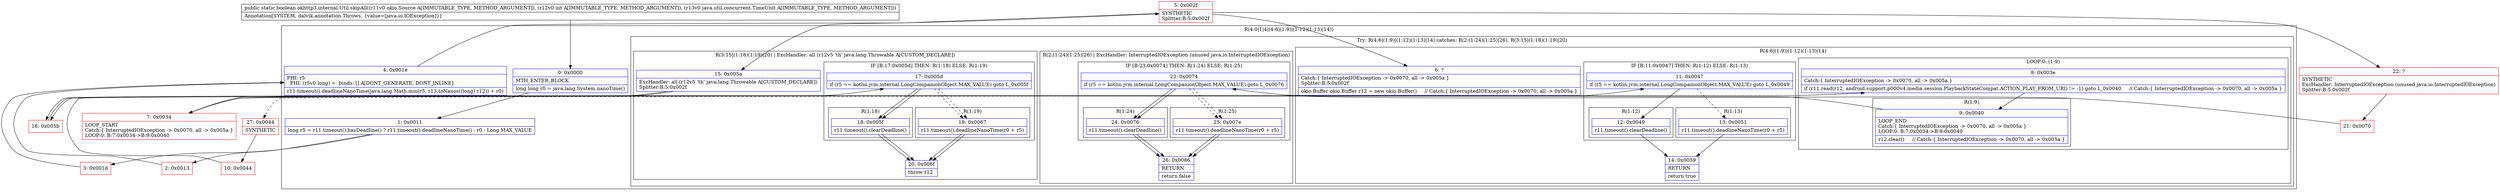 digraph "CFG forokhttp3.internal.Util.skipAll(Lokio\/Source;ILjava\/util\/concurrent\/TimeUnit;)Z" {
subgraph cluster_Region_2136809239 {
label = "R(4:0|1|4|(4:6|(1:9)|(1:12)(1:13)|14))";
node [shape=record,color=blue];
Node_0 [shape=record,label="{0\:\ 0x0000|MTH_ENTER_BLOCK\l|long long r0 = java.lang.System.nanoTime()\l}"];
Node_1 [shape=record,label="{1\:\ 0x0011|long r5 = r11.timeout().hasDeadline() ? r11.timeout().deadlineNanoTime() \- r0 : Long.MAX_VALUE\l}"];
Node_4 [shape=record,label="{4\:\ 0x001e|PHI: r5 \l  PHI: (r5v0 long) =  binds: [] A[DONT_GENERATE, DONT_INLINE]\l|r11.timeout().deadlineNanoTime(java.lang.Math.min(r5, r13.toNanos((long) r12)) + r0)\l}"];
subgraph cluster_TryCatchRegion_2106733703 {
label = "Try: R(4:6|(1:9)|(1:12)(1:13)|14) catches: R(2:(1:24)(1:25)|26), R(3:15|(1:18)(1:19)|20)";
node [shape=record,color=blue];
subgraph cluster_Region_2046148069 {
label = "R(4:6|(1:9)|(1:12)(1:13)|14)";
node [shape=record,color=blue];
Node_6 [shape=record,label="{6\:\ ?|Catch:\{ InterruptedIOException \-\> 0x0070, all \-\> 0x005a \}\lSplitter:B:5:0x002f\l|okio.Buffer okio.Buffer r12 = new okio.Buffer()     \/\/ Catch:\{ InterruptedIOException \-\> 0x0070, all \-\> 0x005a \}\l}"];
subgraph cluster_LoopRegion_1424809514 {
label = "LOOP:0: (1:9)";
node [shape=record,color=blue];
Node_8 [shape=record,label="{8\:\ 0x003e|Catch:\{ InterruptedIOException \-\> 0x0070, all \-\> 0x005a \}\l|if (r11.read(r12, android.support.p000v4.media.session.PlaybackStateCompat.ACTION_PLAY_FROM_URI) != \-1) goto L_0x0040     \/\/ Catch:\{ InterruptedIOException \-\> 0x0070, all \-\> 0x005a \}\l}"];
subgraph cluster_Region_1956872424 {
label = "R(1:9)";
node [shape=record,color=blue];
Node_9 [shape=record,label="{9\:\ 0x0040|LOOP_END\lCatch:\{ InterruptedIOException \-\> 0x0070, all \-\> 0x005a \}\lLOOP:0: B:7:0x0034\-\>B:9:0x0040\l|r12.clear()     \/\/ Catch:\{ InterruptedIOException \-\> 0x0070, all \-\> 0x005a \}\l}"];
}
}
subgraph cluster_IfRegion_20287529 {
label = "IF [B:11:0x0047] THEN: R(1:12) ELSE: R(1:13)";
node [shape=record,color=blue];
Node_11 [shape=record,label="{11\:\ 0x0047|if (r5 == kotlin.jvm.internal.LongCompanionObject.MAX_VALUE) goto L_0x0049\l}"];
subgraph cluster_Region_808026878 {
label = "R(1:12)";
node [shape=record,color=blue];
Node_12 [shape=record,label="{12\:\ 0x0049|r11.timeout().clearDeadline()\l}"];
}
subgraph cluster_Region_1484505060 {
label = "R(1:13)";
node [shape=record,color=blue];
Node_13 [shape=record,label="{13\:\ 0x0051|r11.timeout().deadlineNanoTime(r0 + r5)\l}"];
}
}
Node_14 [shape=record,label="{14\:\ 0x0059|RETURN\l|return true\l}"];
}
subgraph cluster_Region_354998925 {
label = "R(2:(1:24)(1:25)|26) | ExcHandler: InterruptedIOException (unused java.io.InterruptedIOException)\l";
node [shape=record,color=blue];
subgraph cluster_IfRegion_70552436 {
label = "IF [B:23:0x0074] THEN: R(1:24) ELSE: R(1:25)";
node [shape=record,color=blue];
Node_23 [shape=record,label="{23\:\ 0x0074|if (r5 == kotlin.jvm.internal.LongCompanionObject.MAX_VALUE) goto L_0x0076\l}"];
subgraph cluster_Region_2093132181 {
label = "R(1:24)";
node [shape=record,color=blue];
Node_24 [shape=record,label="{24\:\ 0x0076|r11.timeout().clearDeadline()\l}"];
}
subgraph cluster_Region_339238949 {
label = "R(1:25)";
node [shape=record,color=blue];
Node_25 [shape=record,label="{25\:\ 0x007e|r11.timeout().deadlineNanoTime(r0 + r5)\l}"];
}
}
Node_26 [shape=record,label="{26\:\ 0x0086|RETURN\l|return false\l}"];
}
subgraph cluster_Region_270044294 {
label = "R(3:15|(1:18)(1:19)|20) | ExcHandler: all (r12v5 'th' java.lang.Throwable A[CUSTOM_DECLARE])\l";
node [shape=record,color=blue];
Node_15 [shape=record,label="{15\:\ 0x005a|ExcHandler: all (r12v5 'th' java.lang.Throwable A[CUSTOM_DECLARE])\lSplitter:B:5:0x002f\l}"];
subgraph cluster_IfRegion_1398467231 {
label = "IF [B:17:0x005d] THEN: R(1:18) ELSE: R(1:19)";
node [shape=record,color=blue];
Node_17 [shape=record,label="{17\:\ 0x005d|if (r5 == kotlin.jvm.internal.LongCompanionObject.MAX_VALUE) goto L_0x005f\l}"];
subgraph cluster_Region_1817887241 {
label = "R(1:18)";
node [shape=record,color=blue];
Node_18 [shape=record,label="{18\:\ 0x005f|r11.timeout().clearDeadline()\l}"];
}
subgraph cluster_Region_369590361 {
label = "R(1:19)";
node [shape=record,color=blue];
Node_19 [shape=record,label="{19\:\ 0x0067|r11.timeout().deadlineNanoTime(r0 + r5)\l}"];
}
}
Node_20 [shape=record,label="{20\:\ 0x006f|throw r12\l}"];
}
}
}
subgraph cluster_Region_354998925 {
label = "R(2:(1:24)(1:25)|26) | ExcHandler: InterruptedIOException (unused java.io.InterruptedIOException)\l";
node [shape=record,color=blue];
subgraph cluster_IfRegion_70552436 {
label = "IF [B:23:0x0074] THEN: R(1:24) ELSE: R(1:25)";
node [shape=record,color=blue];
Node_23 [shape=record,label="{23\:\ 0x0074|if (r5 == kotlin.jvm.internal.LongCompanionObject.MAX_VALUE) goto L_0x0076\l}"];
subgraph cluster_Region_2093132181 {
label = "R(1:24)";
node [shape=record,color=blue];
Node_24 [shape=record,label="{24\:\ 0x0076|r11.timeout().clearDeadline()\l}"];
}
subgraph cluster_Region_339238949 {
label = "R(1:25)";
node [shape=record,color=blue];
Node_25 [shape=record,label="{25\:\ 0x007e|r11.timeout().deadlineNanoTime(r0 + r5)\l}"];
}
}
Node_26 [shape=record,label="{26\:\ 0x0086|RETURN\l|return false\l}"];
}
subgraph cluster_Region_270044294 {
label = "R(3:15|(1:18)(1:19)|20) | ExcHandler: all (r12v5 'th' java.lang.Throwable A[CUSTOM_DECLARE])\l";
node [shape=record,color=blue];
Node_15 [shape=record,label="{15\:\ 0x005a|ExcHandler: all (r12v5 'th' java.lang.Throwable A[CUSTOM_DECLARE])\lSplitter:B:5:0x002f\l}"];
subgraph cluster_IfRegion_1398467231 {
label = "IF [B:17:0x005d] THEN: R(1:18) ELSE: R(1:19)";
node [shape=record,color=blue];
Node_17 [shape=record,label="{17\:\ 0x005d|if (r5 == kotlin.jvm.internal.LongCompanionObject.MAX_VALUE) goto L_0x005f\l}"];
subgraph cluster_Region_1817887241 {
label = "R(1:18)";
node [shape=record,color=blue];
Node_18 [shape=record,label="{18\:\ 0x005f|r11.timeout().clearDeadline()\l}"];
}
subgraph cluster_Region_369590361 {
label = "R(1:19)";
node [shape=record,color=blue];
Node_19 [shape=record,label="{19\:\ 0x0067|r11.timeout().deadlineNanoTime(r0 + r5)\l}"];
}
}
Node_20 [shape=record,label="{20\:\ 0x006f|throw r12\l}"];
}
Node_2 [shape=record,color=red,label="{2\:\ 0x0013}"];
Node_3 [shape=record,color=red,label="{3\:\ 0x001d}"];
Node_5 [shape=record,color=red,label="{5\:\ 0x002f|SYNTHETIC\lSplitter:B:5:0x002f\l}"];
Node_7 [shape=record,color=red,label="{7\:\ 0x0034|LOOP_START\lCatch:\{ InterruptedIOException \-\> 0x0070, all \-\> 0x005a \}\lLOOP:0: B:7:0x0034\-\>B:9:0x0040\l}"];
Node_10 [shape=record,color=red,label="{10\:\ 0x0044}"];
Node_16 [shape=record,color=red,label="{16\:\ 0x005b}"];
Node_21 [shape=record,color=red,label="{21\:\ 0x0070}"];
Node_22 [shape=record,color=red,label="{22\:\ ?|SYNTHETIC\lExcHandler: InterruptedIOException (unused java.io.InterruptedIOException)\lSplitter:B:5:0x002f\l}"];
Node_27 [shape=record,color=red,label="{27\:\ 0x0044|SYNTHETIC\l}"];
MethodNode[shape=record,label="{public static boolean okhttp3.internal.Util.skipAll((r11v0 okio.Source A[IMMUTABLE_TYPE, METHOD_ARGUMENT]), (r12v0 int A[IMMUTABLE_TYPE, METHOD_ARGUMENT]), (r13v0 java.util.concurrent.TimeUnit A[IMMUTABLE_TYPE, METHOD_ARGUMENT]))  | Annotation[SYSTEM, dalvik.annotation.Throws, \{value=[java.io.IOException]\}]\l}"];
MethodNode -> Node_0;
Node_0 -> Node_1;
Node_1 -> Node_2;
Node_1 -> Node_3;
Node_4 -> Node_5;
Node_6 -> Node_7;
Node_8 -> Node_9;
Node_8 -> Node_27[style=dashed];
Node_9 -> Node_7;
Node_11 -> Node_12;
Node_11 -> Node_13[style=dashed];
Node_12 -> Node_14;
Node_13 -> Node_14;
Node_23 -> Node_24;
Node_23 -> Node_25[style=dashed];
Node_24 -> Node_26;
Node_25 -> Node_26;
Node_15 -> Node_16;
Node_17 -> Node_18;
Node_17 -> Node_19[style=dashed];
Node_18 -> Node_20;
Node_19 -> Node_20;
Node_23 -> Node_24;
Node_23 -> Node_25[style=dashed];
Node_24 -> Node_26;
Node_25 -> Node_26;
Node_15 -> Node_16;
Node_17 -> Node_18;
Node_17 -> Node_19[style=dashed];
Node_18 -> Node_20;
Node_19 -> Node_20;
Node_2 -> Node_4;
Node_3 -> Node_4;
Node_5 -> Node_6;
Node_5 -> Node_22;
Node_5 -> Node_15;
Node_7 -> Node_8;
Node_10 -> Node_11;
Node_16 -> Node_17;
Node_21 -> Node_23;
Node_22 -> Node_21;
Node_27 -> Node_10;
}


